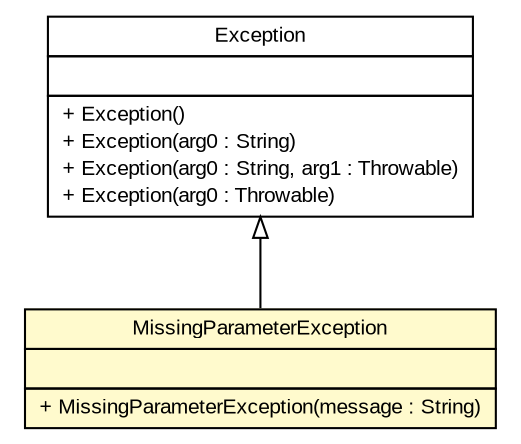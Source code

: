 #!/usr/local/bin/dot
#
# Class diagram 
# Generated by UmlGraph version 4.6 (http://www.spinellis.gr/sw/umlgraph)
#

digraph G {
	edge [fontname="arial",fontsize=10,labelfontname="arial",labelfontsize=10];
	node [fontname="arial",fontsize=10,shape=plaintext];
	// org.opentox.aa.cli.MissingParameterException
	c245 [label=<<table border="0" cellborder="1" cellspacing="0" cellpadding="2" port="p" bgcolor="lemonChiffon" href="./MissingParameterException.html">
		<tr><td><table border="0" cellspacing="0" cellpadding="1">
			<tr><td> MissingParameterException </td></tr>
		</table></td></tr>
		<tr><td><table border="0" cellspacing="0" cellpadding="1">
			<tr><td align="left">  </td></tr>
		</table></td></tr>
		<tr><td><table border="0" cellspacing="0" cellpadding="1">
			<tr><td align="left"> + MissingParameterException(message : String) </td></tr>
		</table></td></tr>
		</table>>, fontname="arial", fontcolor="black", fontsize=10.0];
	//org.opentox.aa.cli.MissingParameterException extends java.lang.Exception
	c274:p -> c245:p [dir=back,arrowtail=empty];
	// java.lang.Exception
	c274 [label=<<table border="0" cellborder="1" cellspacing="0" cellpadding="2" port="p" href="http://java.sun.com/javase/6/docs/api/java/lang/Exception.html">
		<tr><td><table border="0" cellspacing="0" cellpadding="1">
			<tr><td> Exception </td></tr>
		</table></td></tr>
		<tr><td><table border="0" cellspacing="0" cellpadding="1">
			<tr><td align="left">  </td></tr>
		</table></td></tr>
		<tr><td><table border="0" cellspacing="0" cellpadding="1">
			<tr><td align="left"> + Exception() </td></tr>
			<tr><td align="left"> + Exception(arg0 : String) </td></tr>
			<tr><td align="left"> + Exception(arg0 : String, arg1 : Throwable) </td></tr>
			<tr><td align="left"> + Exception(arg0 : Throwable) </td></tr>
		</table></td></tr>
		</table>>, fontname="arial", fontcolor="black", fontsize=10.0];
}

